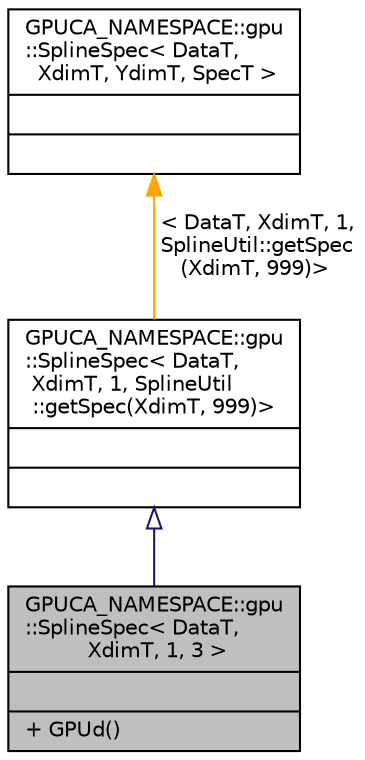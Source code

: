 digraph "GPUCA_NAMESPACE::gpu::SplineSpec&lt; DataT, XdimT, 1, 3 &gt;"
{
 // INTERACTIVE_SVG=YES
  bgcolor="transparent";
  edge [fontname="Helvetica",fontsize="10",labelfontname="Helvetica",labelfontsize="10"];
  node [fontname="Helvetica",fontsize="10",shape=record];
  Node3 [label="{GPUCA_NAMESPACE::gpu\l::SplineSpec\< DataT,\l XdimT, 1, 3 \>\n||+ GPUd()\l}",height=0.2,width=0.4,color="black", fillcolor="grey75", style="filled", fontcolor="black"];
  Node4 -> Node3 [dir="back",color="midnightblue",fontsize="10",style="solid",arrowtail="onormal",fontname="Helvetica"];
  Node4 [label="{GPUCA_NAMESPACE::gpu\l::SplineSpec\< DataT,\l XdimT, 1, SplineUtil\l::getSpec(XdimT, 999)\>\n||}",height=0.2,width=0.4,color="black",URL="$d6/d20/classGPUCA__NAMESPACE_1_1gpu_1_1SplineSpec.html"];
  Node5 -> Node4 [dir="back",color="orange",fontsize="10",style="solid",label=" \< DataT, XdimT, 1,\l SplineUtil::getSpec\l(XdimT, 999)\>" ,fontname="Helvetica"];
  Node5 [label="{GPUCA_NAMESPACE::gpu\l::SplineSpec\< DataT,\l XdimT, YdimT, SpecT \>\n||}",height=0.2,width=0.4,color="black",URL="$d6/d20/classGPUCA__NAMESPACE_1_1gpu_1_1SplineSpec.html"];
}
